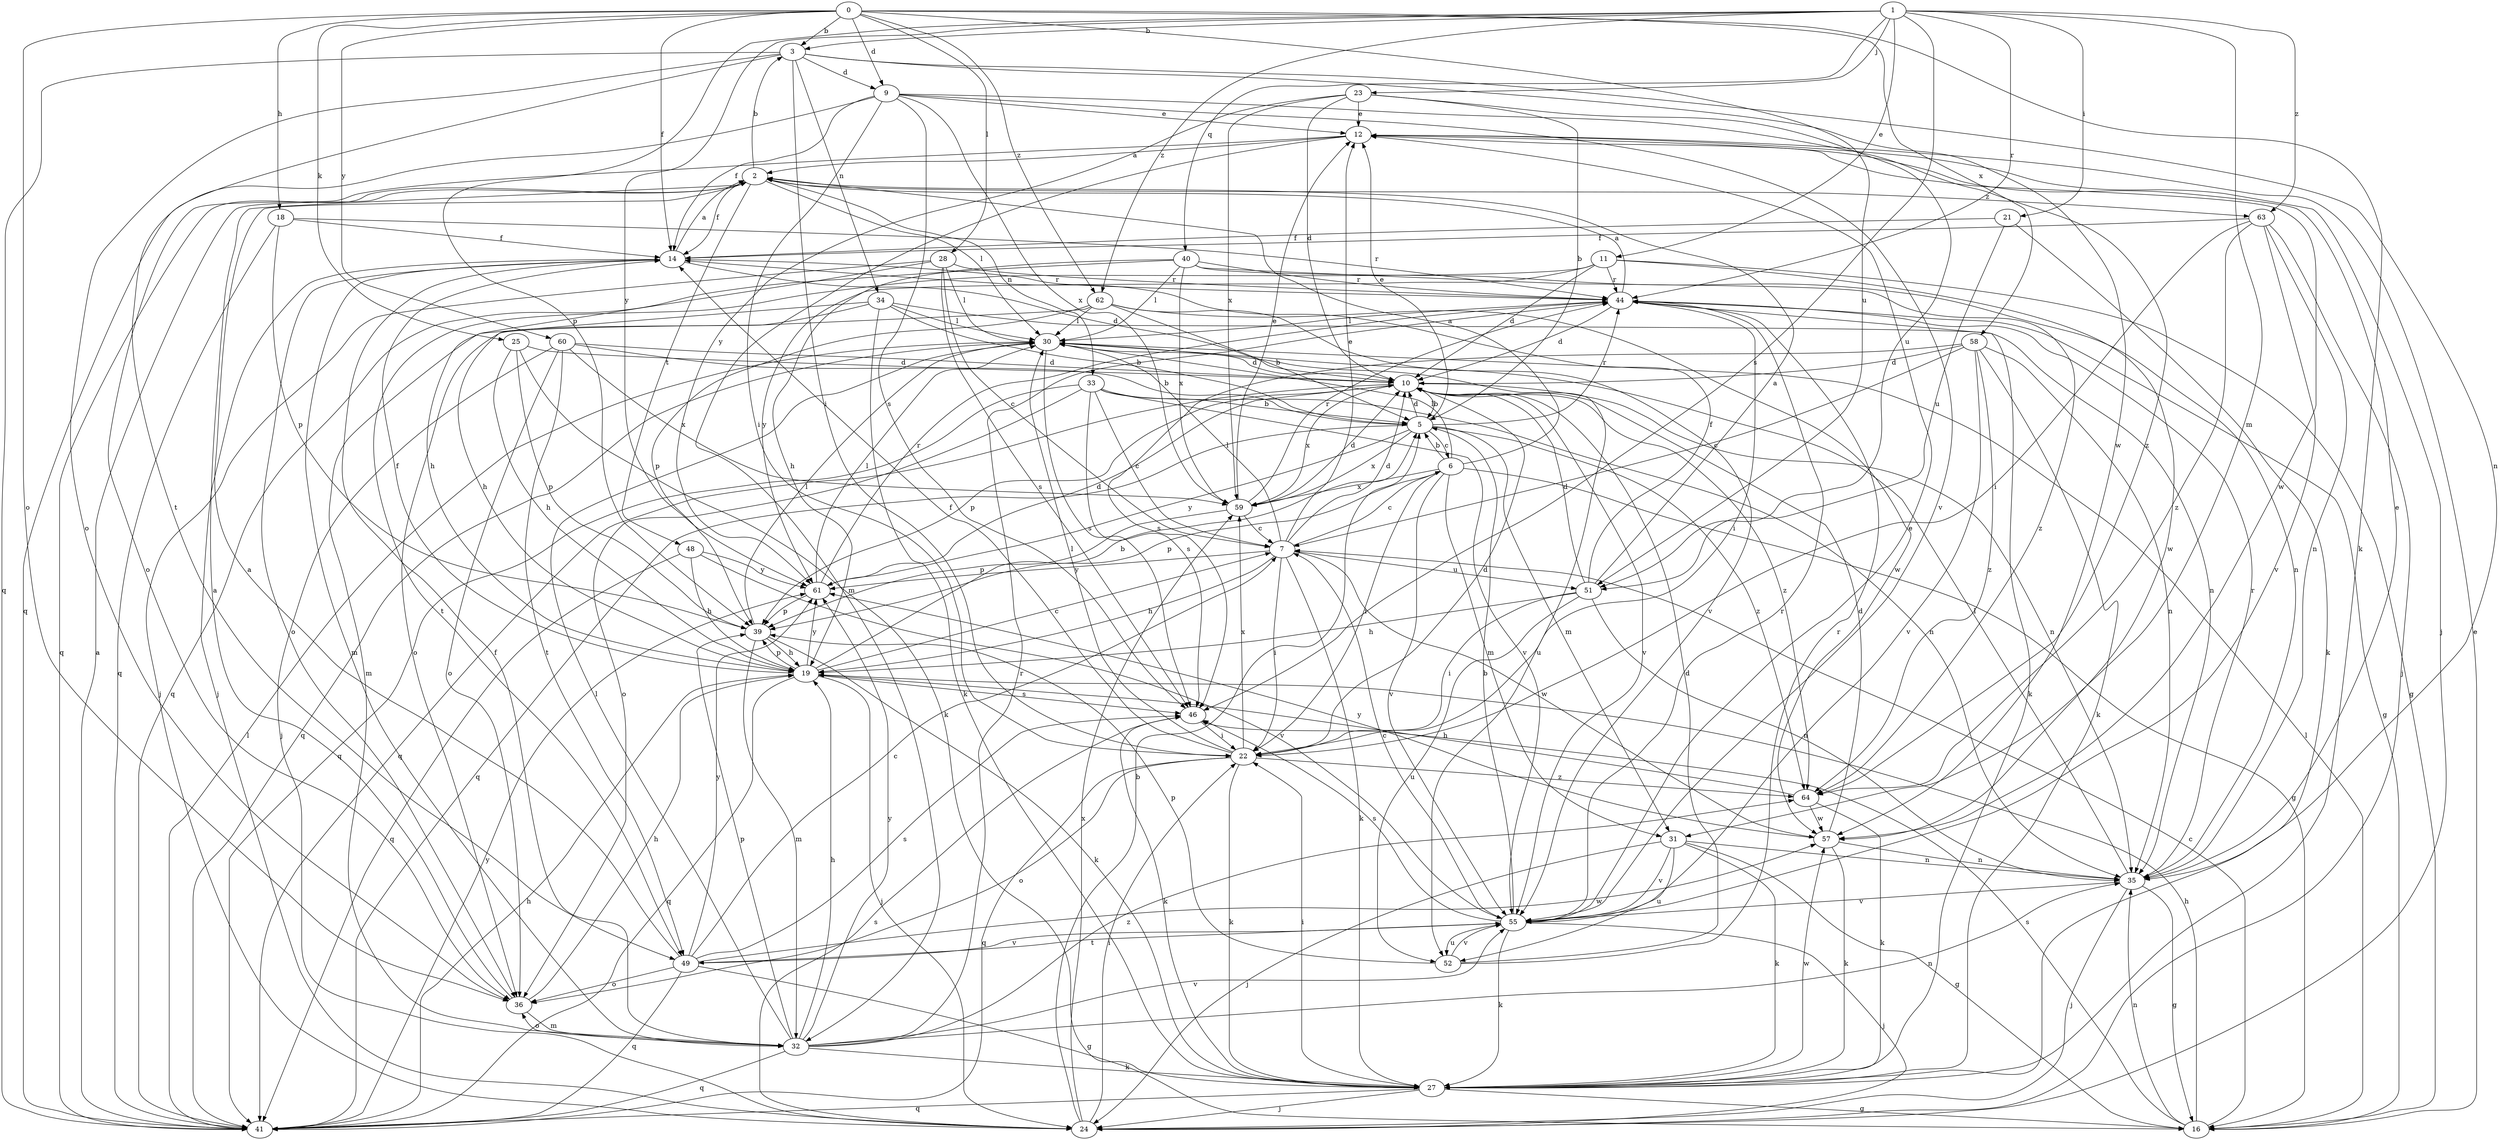 strict digraph  {
0;
1;
2;
3;
5;
6;
7;
9;
10;
11;
12;
14;
16;
18;
19;
21;
22;
23;
24;
25;
27;
28;
30;
31;
32;
33;
34;
35;
36;
39;
40;
41;
44;
46;
48;
49;
51;
52;
55;
57;
58;
59;
60;
61;
62;
63;
64;
0 -> 3  [label=b];
0 -> 9  [label=d];
0 -> 14  [label=f];
0 -> 18  [label=h];
0 -> 25  [label=k];
0 -> 27  [label=k];
0 -> 28  [label=l];
0 -> 36  [label=o];
0 -> 51  [label=u];
0 -> 58  [label=x];
0 -> 60  [label=y];
0 -> 62  [label=z];
1 -> 3  [label=b];
1 -> 11  [label=e];
1 -> 21  [label=i];
1 -> 23  [label=j];
1 -> 31  [label=m];
1 -> 39  [label=p];
1 -> 40  [label=q];
1 -> 44  [label=r];
1 -> 46  [label=s];
1 -> 61  [label=y];
1 -> 62  [label=z];
1 -> 63  [label=z];
2 -> 3  [label=b];
2 -> 14  [label=f];
2 -> 30  [label=l];
2 -> 33  [label=n];
2 -> 41  [label=q];
2 -> 48  [label=t];
2 -> 63  [label=z];
3 -> 9  [label=d];
3 -> 22  [label=i];
3 -> 34  [label=n];
3 -> 35  [label=n];
3 -> 36  [label=o];
3 -> 41  [label=q];
3 -> 49  [label=t];
3 -> 57  [label=w];
5 -> 6  [label=c];
5 -> 10  [label=d];
5 -> 12  [label=e];
5 -> 31  [label=m];
5 -> 41  [label=q];
5 -> 44  [label=r];
5 -> 59  [label=x];
5 -> 61  [label=y];
5 -> 64  [label=z];
6 -> 2  [label=a];
6 -> 5  [label=b];
6 -> 16  [label=g];
6 -> 22  [label=i];
6 -> 30  [label=l];
6 -> 31  [label=m];
6 -> 39  [label=p];
6 -> 55  [label=v];
6 -> 59  [label=x];
7 -> 6  [label=c];
7 -> 10  [label=d];
7 -> 12  [label=e];
7 -> 19  [label=h];
7 -> 22  [label=i];
7 -> 27  [label=k];
7 -> 30  [label=l];
7 -> 51  [label=u];
7 -> 57  [label=w];
7 -> 61  [label=y];
9 -> 12  [label=e];
9 -> 14  [label=f];
9 -> 22  [label=i];
9 -> 41  [label=q];
9 -> 46  [label=s];
9 -> 55  [label=v];
9 -> 59  [label=x];
9 -> 64  [label=z];
10 -> 5  [label=b];
10 -> 35  [label=n];
10 -> 39  [label=p];
10 -> 41  [label=q];
10 -> 55  [label=v];
10 -> 59  [label=x];
10 -> 64  [label=z];
11 -> 10  [label=d];
11 -> 16  [label=g];
11 -> 44  [label=r];
11 -> 49  [label=t];
11 -> 57  [label=w];
11 -> 61  [label=y];
12 -> 2  [label=a];
12 -> 24  [label=j];
12 -> 32  [label=m];
12 -> 36  [label=o];
12 -> 57  [label=w];
14 -> 2  [label=a];
14 -> 10  [label=d];
14 -> 24  [label=j];
14 -> 32  [label=m];
14 -> 36  [label=o];
14 -> 44  [label=r];
16 -> 7  [label=c];
16 -> 12  [label=e];
16 -> 19  [label=h];
16 -> 30  [label=l];
16 -> 35  [label=n];
16 -> 46  [label=s];
18 -> 14  [label=f];
18 -> 39  [label=p];
18 -> 41  [label=q];
18 -> 44  [label=r];
19 -> 5  [label=b];
19 -> 7  [label=c];
19 -> 14  [label=f];
19 -> 24  [label=j];
19 -> 39  [label=p];
19 -> 41  [label=q];
19 -> 46  [label=s];
19 -> 61  [label=y];
21 -> 14  [label=f];
21 -> 27  [label=k];
21 -> 51  [label=u];
22 -> 10  [label=d];
22 -> 14  [label=f];
22 -> 27  [label=k];
22 -> 30  [label=l];
22 -> 36  [label=o];
22 -> 41  [label=q];
22 -> 59  [label=x];
22 -> 64  [label=z];
23 -> 5  [label=b];
23 -> 10  [label=d];
23 -> 12  [label=e];
23 -> 51  [label=u];
23 -> 59  [label=x];
23 -> 61  [label=y];
24 -> 5  [label=b];
24 -> 22  [label=i];
24 -> 46  [label=s];
24 -> 59  [label=x];
25 -> 10  [label=d];
25 -> 19  [label=h];
25 -> 27  [label=k];
25 -> 39  [label=p];
27 -> 16  [label=g];
27 -> 22  [label=i];
27 -> 24  [label=j];
27 -> 41  [label=q];
27 -> 57  [label=w];
28 -> 7  [label=c];
28 -> 19  [label=h];
28 -> 24  [label=j];
28 -> 30  [label=l];
28 -> 44  [label=r];
28 -> 46  [label=s];
30 -> 10  [label=d];
30 -> 41  [label=q];
30 -> 46  [label=s];
30 -> 52  [label=u];
31 -> 16  [label=g];
31 -> 24  [label=j];
31 -> 27  [label=k];
31 -> 35  [label=n];
31 -> 52  [label=u];
31 -> 55  [label=v];
32 -> 14  [label=f];
32 -> 19  [label=h];
32 -> 27  [label=k];
32 -> 30  [label=l];
32 -> 35  [label=n];
32 -> 36  [label=o];
32 -> 39  [label=p];
32 -> 41  [label=q];
32 -> 44  [label=r];
32 -> 55  [label=v];
32 -> 61  [label=y];
32 -> 64  [label=z];
33 -> 5  [label=b];
33 -> 7  [label=c];
33 -> 35  [label=n];
33 -> 36  [label=o];
33 -> 41  [label=q];
33 -> 46  [label=s];
33 -> 55  [label=v];
34 -> 5  [label=b];
34 -> 19  [label=h];
34 -> 27  [label=k];
34 -> 30  [label=l];
34 -> 32  [label=m];
34 -> 35  [label=n];
35 -> 12  [label=e];
35 -> 16  [label=g];
35 -> 24  [label=j];
35 -> 30  [label=l];
35 -> 44  [label=r];
35 -> 55  [label=v];
36 -> 2  [label=a];
36 -> 19  [label=h];
36 -> 32  [label=m];
39 -> 19  [label=h];
39 -> 27  [label=k];
39 -> 30  [label=l];
39 -> 32  [label=m];
40 -> 19  [label=h];
40 -> 30  [label=l];
40 -> 35  [label=n];
40 -> 41  [label=q];
40 -> 44  [label=r];
40 -> 59  [label=x];
40 -> 64  [label=z];
41 -> 2  [label=a];
41 -> 19  [label=h];
41 -> 30  [label=l];
41 -> 61  [label=y];
44 -> 2  [label=a];
44 -> 10  [label=d];
44 -> 16  [label=g];
44 -> 22  [label=i];
44 -> 27  [label=k];
44 -> 30  [label=l];
46 -> 22  [label=i];
46 -> 27  [label=k];
48 -> 19  [label=h];
48 -> 41  [label=q];
48 -> 55  [label=v];
48 -> 61  [label=y];
49 -> 2  [label=a];
49 -> 7  [label=c];
49 -> 16  [label=g];
49 -> 36  [label=o];
49 -> 41  [label=q];
49 -> 46  [label=s];
49 -> 55  [label=v];
49 -> 57  [label=w];
49 -> 61  [label=y];
51 -> 2  [label=a];
51 -> 10  [label=d];
51 -> 14  [label=f];
51 -> 19  [label=h];
51 -> 22  [label=i];
51 -> 35  [label=n];
51 -> 52  [label=u];
52 -> 10  [label=d];
52 -> 39  [label=p];
52 -> 44  [label=r];
52 -> 55  [label=v];
55 -> 5  [label=b];
55 -> 7  [label=c];
55 -> 12  [label=e];
55 -> 24  [label=j];
55 -> 27  [label=k];
55 -> 44  [label=r];
55 -> 46  [label=s];
55 -> 49  [label=t];
55 -> 52  [label=u];
57 -> 10  [label=d];
57 -> 27  [label=k];
57 -> 35  [label=n];
57 -> 61  [label=y];
58 -> 7  [label=c];
58 -> 10  [label=d];
58 -> 27  [label=k];
58 -> 35  [label=n];
58 -> 46  [label=s];
58 -> 55  [label=v];
58 -> 64  [label=z];
59 -> 7  [label=c];
59 -> 10  [label=d];
59 -> 12  [label=e];
59 -> 39  [label=p];
59 -> 44  [label=r];
60 -> 5  [label=b];
60 -> 10  [label=d];
60 -> 24  [label=j];
60 -> 36  [label=o];
60 -> 49  [label=t];
60 -> 59  [label=x];
61 -> 10  [label=d];
61 -> 30  [label=l];
61 -> 39  [label=p];
61 -> 44  [label=r];
62 -> 5  [label=b];
62 -> 30  [label=l];
62 -> 36  [label=o];
62 -> 39  [label=p];
62 -> 55  [label=v];
62 -> 57  [label=w];
63 -> 14  [label=f];
63 -> 22  [label=i];
63 -> 24  [label=j];
63 -> 35  [label=n];
63 -> 55  [label=v];
63 -> 64  [label=z];
64 -> 19  [label=h];
64 -> 27  [label=k];
64 -> 57  [label=w];
}
